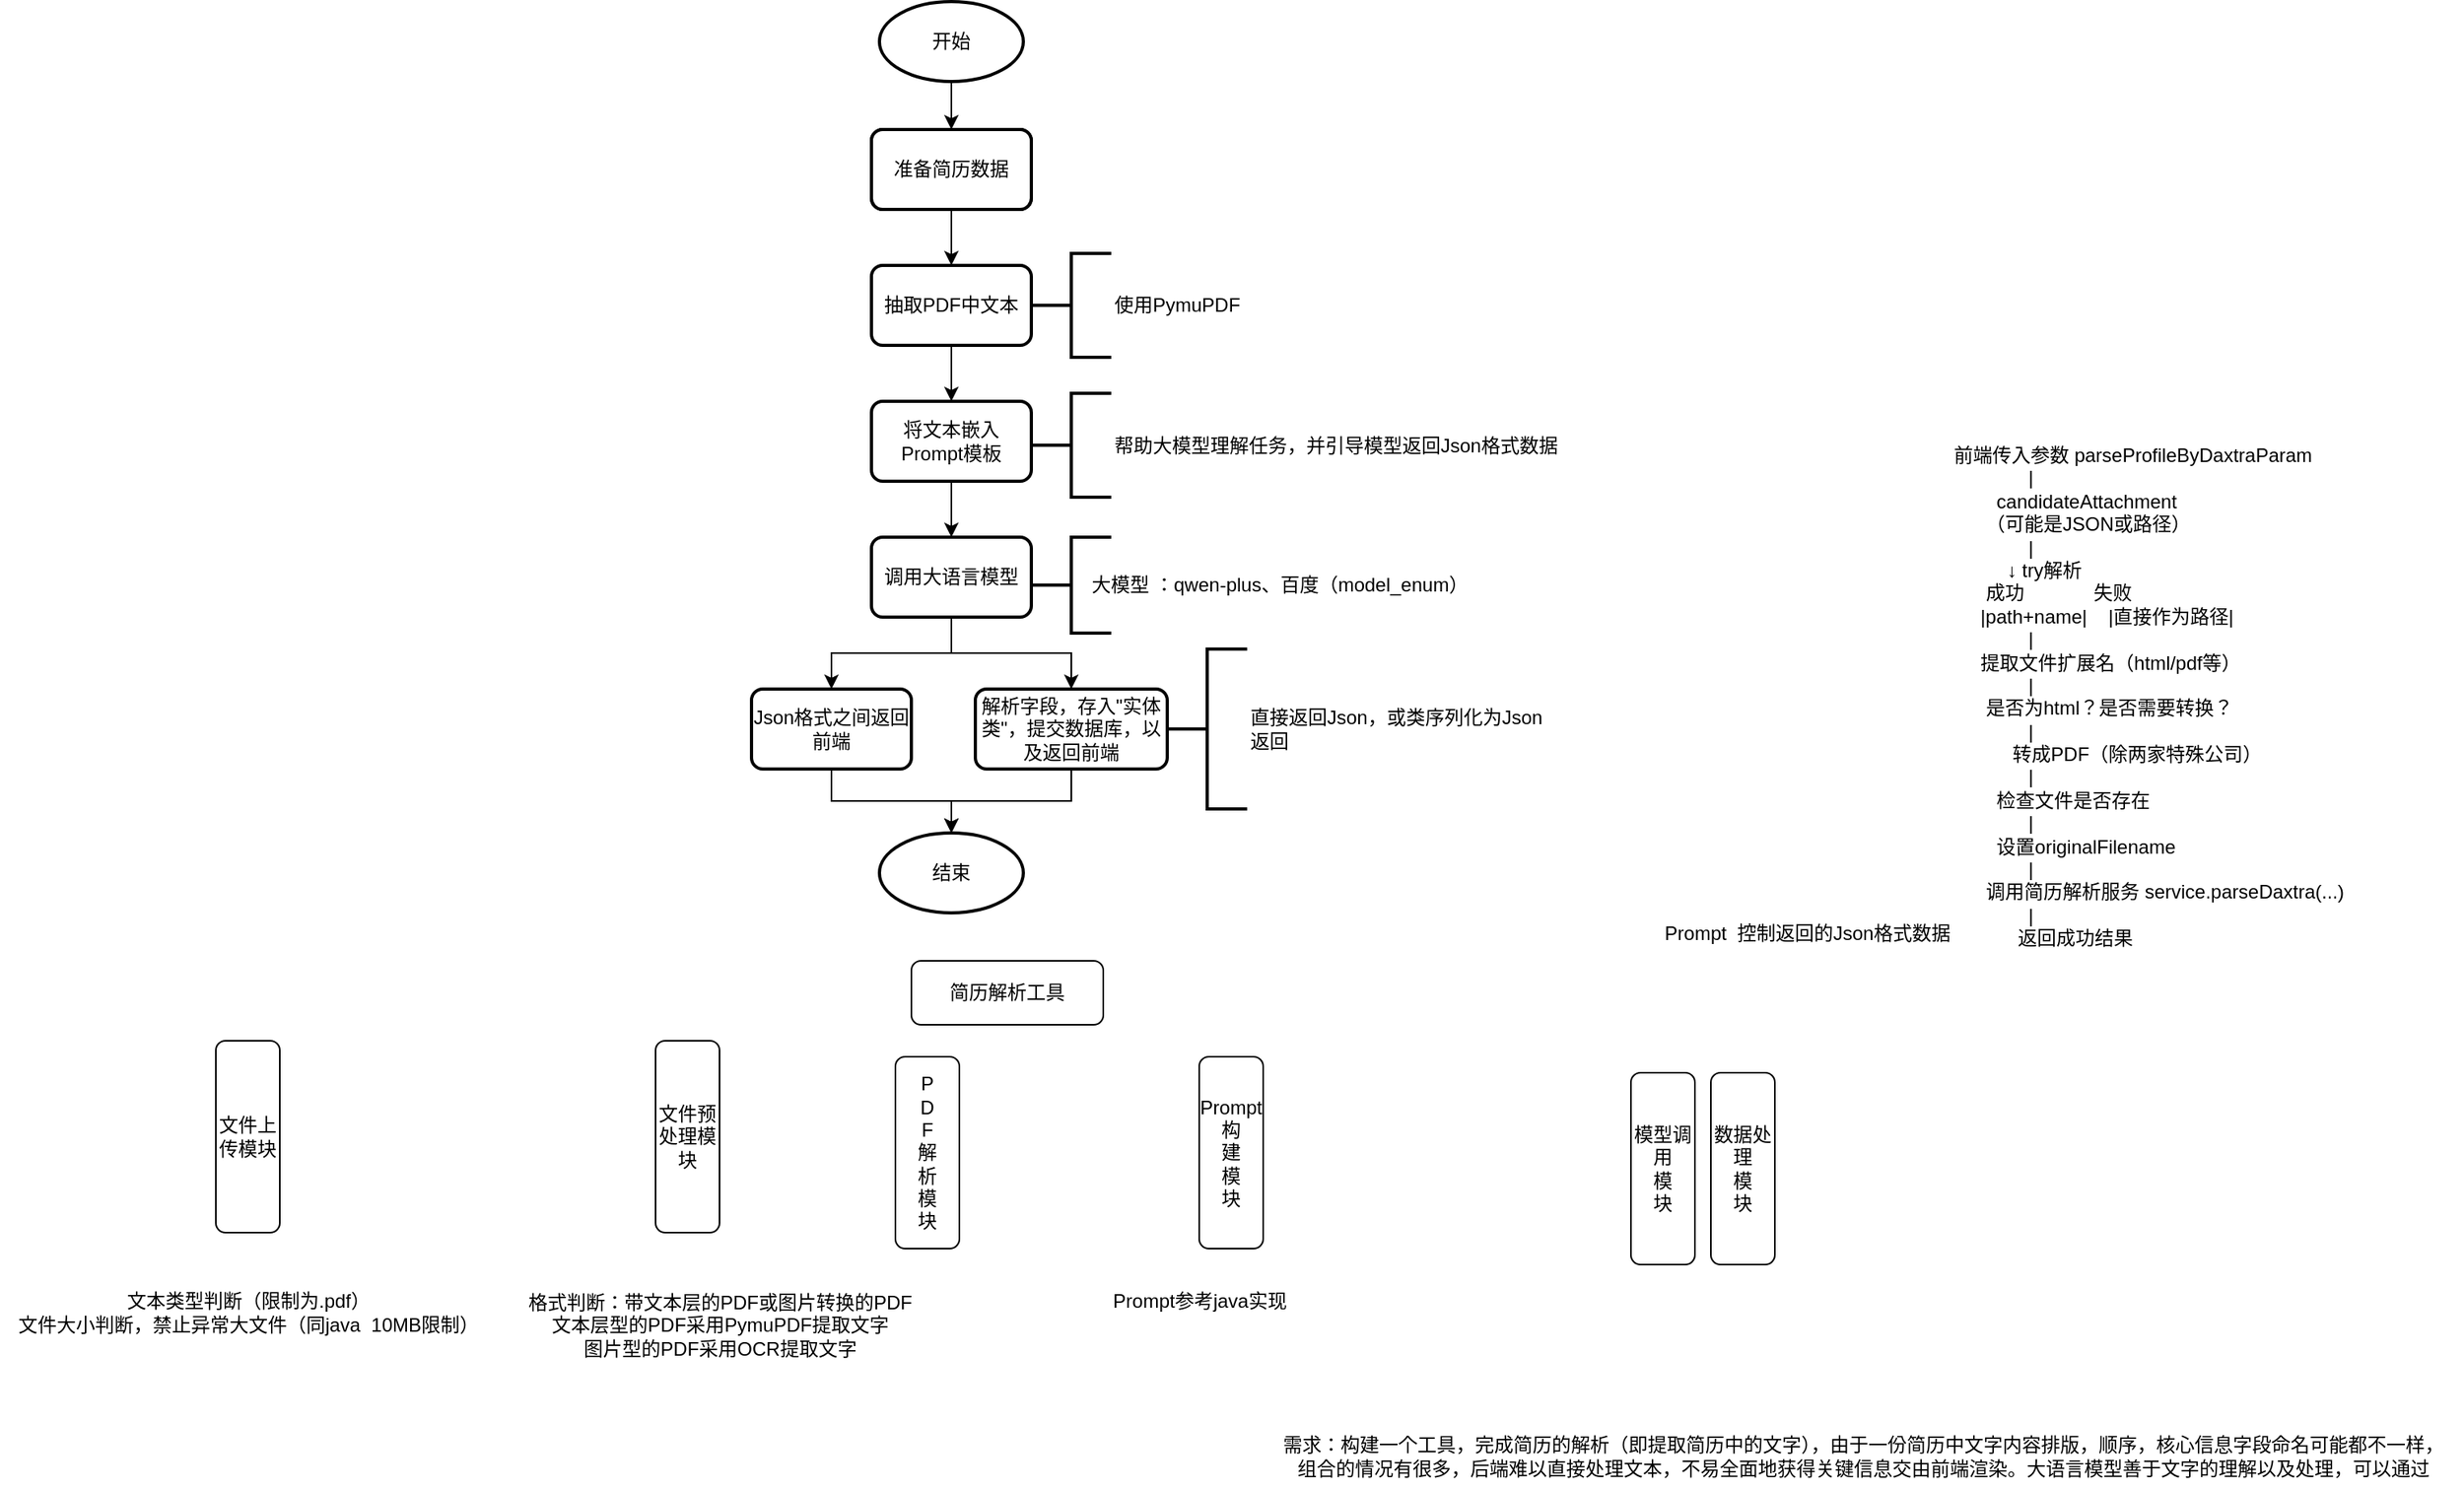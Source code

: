 <mxfile version="27.0.6">
  <diagram name="第 1 页" id="RAnofV5TpTS3j_4g2dHu">
    <mxGraphModel dx="1562" dy="492" grid="1" gridSize="10" guides="1" tooltips="1" connect="1" arrows="1" fold="1" page="1" pageScale="1" pageWidth="827" pageHeight="1169" math="0" shadow="0">
      <root>
        <mxCell id="0" />
        <mxCell id="1" parent="0" />
        <mxCell id="Fmd-8I5noo5baAwEKWVO-14" style="edgeStyle=orthogonalEdgeStyle;rounded=0;orthogonalLoop=1;jettySize=auto;html=1;exitX=0.5;exitY=1;exitDx=0;exitDy=0;exitPerimeter=0;entryX=0.5;entryY=0;entryDx=0;entryDy=0;" parent="1" source="Fmd-8I5noo5baAwEKWVO-1" target="Fmd-8I5noo5baAwEKWVO-2" edge="1">
          <mxGeometry relative="1" as="geometry" />
        </mxCell>
        <mxCell id="Fmd-8I5noo5baAwEKWVO-1" value="开始" style="strokeWidth=2;html=1;shape=mxgraph.flowchart.start_1;whiteSpace=wrap;" parent="1" vertex="1">
          <mxGeometry x="170" y="40" width="90" height="50" as="geometry" />
        </mxCell>
        <mxCell id="Fmd-8I5noo5baAwEKWVO-15" style="edgeStyle=orthogonalEdgeStyle;rounded=0;orthogonalLoop=1;jettySize=auto;html=1;exitX=0.5;exitY=1;exitDx=0;exitDy=0;entryX=0.5;entryY=0;entryDx=0;entryDy=0;" parent="1" source="Fmd-8I5noo5baAwEKWVO-2" target="Fmd-8I5noo5baAwEKWVO-8" edge="1">
          <mxGeometry relative="1" as="geometry" />
        </mxCell>
        <mxCell id="Fmd-8I5noo5baAwEKWVO-2" value="准备简历数据" style="rounded=1;whiteSpace=wrap;html=1;absoluteArcSize=1;arcSize=14;strokeWidth=2;" parent="1" vertex="1">
          <mxGeometry x="165" y="120" width="100" height="50" as="geometry" />
        </mxCell>
        <mxCell id="Fmd-8I5noo5baAwEKWVO-4" value="大模型 ：qwen-plus、百度（model_enum）" style="text;html=1;align=center;verticalAlign=middle;resizable=0;points=[];autosize=1;strokeColor=none;fillColor=none;" parent="1" vertex="1">
          <mxGeometry x="290" y="390" width="260" height="30" as="geometry" />
        </mxCell>
        <mxCell id="Fmd-8I5noo5baAwEKWVO-5" value="Prompt&amp;nbsp; 控制返回的Json格式数据&lt;div&gt;&lt;br&gt;&lt;/div&gt;" style="text;html=1;align=center;verticalAlign=middle;resizable=0;points=[];autosize=1;strokeColor=none;fillColor=none;" parent="1" vertex="1">
          <mxGeometry x="650" y="610" width="200" height="40" as="geometry" />
        </mxCell>
        <mxCell id="Fmd-8I5noo5baAwEKWVO-17" style="edgeStyle=orthogonalEdgeStyle;rounded=0;orthogonalLoop=1;jettySize=auto;html=1;exitX=0.5;exitY=1;exitDx=0;exitDy=0;entryX=0.5;entryY=0;entryDx=0;entryDy=0;" parent="1" source="Fmd-8I5noo5baAwEKWVO-8" target="Fmd-8I5noo5baAwEKWVO-9" edge="1">
          <mxGeometry relative="1" as="geometry" />
        </mxCell>
        <mxCell id="Fmd-8I5noo5baAwEKWVO-8" value="抽取PDF中文本" style="rounded=1;whiteSpace=wrap;html=1;absoluteArcSize=1;arcSize=14;strokeWidth=2;" parent="1" vertex="1">
          <mxGeometry x="165" y="205" width="100" height="50" as="geometry" />
        </mxCell>
        <mxCell id="Fmd-8I5noo5baAwEKWVO-18" style="edgeStyle=orthogonalEdgeStyle;rounded=0;orthogonalLoop=1;jettySize=auto;html=1;exitX=0.5;exitY=1;exitDx=0;exitDy=0;entryX=0.5;entryY=0;entryDx=0;entryDy=0;" parent="1" source="Fmd-8I5noo5baAwEKWVO-9" target="Fmd-8I5noo5baAwEKWVO-10" edge="1">
          <mxGeometry relative="1" as="geometry" />
        </mxCell>
        <mxCell id="Fmd-8I5noo5baAwEKWVO-9" value="将文本嵌入Prompt模板" style="rounded=1;whiteSpace=wrap;html=1;absoluteArcSize=1;arcSize=14;strokeWidth=2;" parent="1" vertex="1">
          <mxGeometry x="165" y="290" width="100" height="50" as="geometry" />
        </mxCell>
        <mxCell id="Fmd-8I5noo5baAwEKWVO-21" style="edgeStyle=orthogonalEdgeStyle;rounded=0;orthogonalLoop=1;jettySize=auto;html=1;exitX=0.5;exitY=1;exitDx=0;exitDy=0;entryX=0.5;entryY=0;entryDx=0;entryDy=0;" parent="1" source="Fmd-8I5noo5baAwEKWVO-10" target="Fmd-8I5noo5baAwEKWVO-20" edge="1">
          <mxGeometry relative="1" as="geometry" />
        </mxCell>
        <mxCell id="Fmd-8I5noo5baAwEKWVO-24" style="edgeStyle=orthogonalEdgeStyle;rounded=0;orthogonalLoop=1;jettySize=auto;html=1;exitX=0.5;exitY=1;exitDx=0;exitDy=0;" parent="1" source="Fmd-8I5noo5baAwEKWVO-10" target="Fmd-8I5noo5baAwEKWVO-22" edge="1">
          <mxGeometry relative="1" as="geometry" />
        </mxCell>
        <mxCell id="Fmd-8I5noo5baAwEKWVO-10" value="调用大语言模型" style="rounded=1;whiteSpace=wrap;html=1;absoluteArcSize=1;arcSize=14;strokeWidth=2;" parent="1" vertex="1">
          <mxGeometry x="165" y="375" width="100" height="50" as="geometry" />
        </mxCell>
        <mxCell id="Fmd-8I5noo5baAwEKWVO-11" value="帮助大模型理解任务，并引导模型返回Json格式数据" style="strokeWidth=2;html=1;shape=mxgraph.flowchart.annotation_2;align=left;labelPosition=right;pointerEvents=1;" parent="1" vertex="1">
          <mxGeometry x="265" y="285" width="50" height="65" as="geometry" />
        </mxCell>
        <mxCell id="Fmd-8I5noo5baAwEKWVO-12" value="" style="strokeWidth=2;html=1;shape=mxgraph.flowchart.annotation_2;align=left;labelPosition=right;pointerEvents=1;" parent="1" vertex="1">
          <mxGeometry x="265" y="375" width="50" height="60" as="geometry" />
        </mxCell>
        <mxCell id="Fmd-8I5noo5baAwEKWVO-13" value="&lt;span style=&quot;text-align: center;&quot;&gt;使用PymuPDF&lt;/span&gt;" style="strokeWidth=2;html=1;shape=mxgraph.flowchart.annotation_2;align=left;labelPosition=right;pointerEvents=1;" parent="1" vertex="1">
          <mxGeometry x="265" y="197.5" width="50" height="65" as="geometry" />
        </mxCell>
        <mxCell id="Fmd-8I5noo5baAwEKWVO-19" value="准备简历数据" style="rounded=1;whiteSpace=wrap;html=1;absoluteArcSize=1;arcSize=14;strokeWidth=2;" parent="1" vertex="1">
          <mxGeometry x="165" y="120" width="100" height="50" as="geometry" />
        </mxCell>
        <mxCell id="W3__g1lPB0kGk18yHPJ4-13" style="edgeStyle=orthogonalEdgeStyle;rounded=0;orthogonalLoop=1;jettySize=auto;html=1;exitX=0.5;exitY=1;exitDx=0;exitDy=0;" edge="1" parent="1" source="Fmd-8I5noo5baAwEKWVO-20" target="W3__g1lPB0kGk18yHPJ4-12">
          <mxGeometry relative="1" as="geometry" />
        </mxCell>
        <mxCell id="Fmd-8I5noo5baAwEKWVO-20" value="Json格式之间返回前端" style="rounded=1;whiteSpace=wrap;html=1;absoluteArcSize=1;arcSize=14;strokeWidth=2;" parent="1" vertex="1">
          <mxGeometry x="90" y="470" width="100" height="50" as="geometry" />
        </mxCell>
        <mxCell id="W3__g1lPB0kGk18yHPJ4-14" style="edgeStyle=orthogonalEdgeStyle;rounded=0;orthogonalLoop=1;jettySize=auto;html=1;exitX=0.5;exitY=1;exitDx=0;exitDy=0;" edge="1" parent="1" source="Fmd-8I5noo5baAwEKWVO-22" target="W3__g1lPB0kGk18yHPJ4-12">
          <mxGeometry relative="1" as="geometry" />
        </mxCell>
        <mxCell id="Fmd-8I5noo5baAwEKWVO-22" value="解析字段，存入&quot;实体类&quot;，提交数据库，以及返回前端" style="rounded=1;whiteSpace=wrap;html=1;absoluteArcSize=1;arcSize=14;strokeWidth=2;" parent="1" vertex="1">
          <mxGeometry x="230" y="470" width="120" height="50" as="geometry" />
        </mxCell>
        <mxCell id="Fmd-8I5noo5baAwEKWVO-23" value="直接返回Json，或类序列化为Json&lt;div&gt;返回&lt;/div&gt;" style="strokeWidth=2;html=1;shape=mxgraph.flowchart.annotation_2;align=left;labelPosition=right;pointerEvents=1;" parent="1" vertex="1">
          <mxGeometry x="350" y="445" width="50" height="100" as="geometry" />
        </mxCell>
        <mxCell id="W3__g1lPB0kGk18yHPJ4-1" value="简历解析工具" style="rounded=1;whiteSpace=wrap;html=1;" vertex="1" parent="1">
          <mxGeometry x="190" y="640" width="120" height="40" as="geometry" />
        </mxCell>
        <mxCell id="W3__g1lPB0kGk18yHPJ4-2" value="文件预处理模块" style="rounded=1;whiteSpace=wrap;html=1;align=center;labelPosition=center;verticalLabelPosition=middle;verticalAlign=middle;" vertex="1" parent="1">
          <mxGeometry x="30" y="690" width="40" height="120" as="geometry" />
        </mxCell>
        <mxCell id="W3__g1lPB0kGk18yHPJ4-3" value="P&lt;div&gt;D&lt;/div&gt;&lt;div&gt;F&lt;/div&gt;&lt;div&gt;解&lt;/div&gt;&lt;div&gt;析&lt;/div&gt;&lt;div&gt;模&lt;/div&gt;&lt;div&gt;&lt;span style=&quot;background-color: transparent; color: light-dark(rgb(0, 0, 0), rgb(255, 255, 255));&quot;&gt;块&lt;/span&gt;&lt;/div&gt;" style="rounded=1;whiteSpace=wrap;html=1;align=center;labelPosition=center;verticalLabelPosition=middle;verticalAlign=middle;" vertex="1" parent="1">
          <mxGeometry x="180" y="700" width="40" height="120" as="geometry" />
        </mxCell>
        <mxCell id="W3__g1lPB0kGk18yHPJ4-4" value="Prompt构&lt;div&gt;建&lt;br&gt;&lt;div&gt;模&lt;/div&gt;&lt;div&gt;&lt;span style=&quot;background-color: transparent; color: light-dark(rgb(0, 0, 0), rgb(255, 255, 255));&quot;&gt;块&lt;/span&gt;&lt;/div&gt;&lt;/div&gt;" style="rounded=1;whiteSpace=wrap;html=1;align=center;labelPosition=center;verticalLabelPosition=middle;verticalAlign=middle;" vertex="1" parent="1">
          <mxGeometry x="370" y="700" width="40" height="120" as="geometry" />
        </mxCell>
        <mxCell id="W3__g1lPB0kGk18yHPJ4-5" value="模型调用&lt;div&gt;&lt;div&gt;模&lt;/div&gt;&lt;div&gt;&lt;span style=&quot;background-color: transparent; color: light-dark(rgb(0, 0, 0), rgb(255, 255, 255));&quot;&gt;块&lt;/span&gt;&lt;/div&gt;&lt;/div&gt;" style="rounded=1;whiteSpace=wrap;html=1;align=center;labelPosition=center;verticalLabelPosition=middle;verticalAlign=middle;" vertex="1" parent="1">
          <mxGeometry x="640" y="710" width="40" height="120" as="geometry" />
        </mxCell>
        <mxCell id="W3__g1lPB0kGk18yHPJ4-6" value="数据处理&lt;br&gt;&lt;div&gt;&lt;div&gt;模&lt;/div&gt;&lt;div&gt;&lt;span style=&quot;background-color: transparent; color: light-dark(rgb(0, 0, 0), rgb(255, 255, 255));&quot;&gt;块&lt;/span&gt;&lt;/div&gt;&lt;/div&gt;" style="rounded=1;whiteSpace=wrap;html=1;align=center;labelPosition=center;verticalLabelPosition=middle;verticalAlign=middle;" vertex="1" parent="1">
          <mxGeometry x="690" y="710" width="40" height="120" as="geometry" />
        </mxCell>
        <mxCell id="W3__g1lPB0kGk18yHPJ4-7" value="需求：构建一个工具，完成简历的解析（即提取简历中的文字），由于一份简历中文字内容排版，顺序，核心信息字段命名可能都不一样，&lt;div&gt;组合的情况有很多，后端难以直接处理文本，不易全面地获得关键信息交由前端渲染。大语言模型善于文字的理解以及处理，可以通过&lt;/div&gt;" style="text;html=1;align=center;verticalAlign=middle;resizable=0;points=[];autosize=1;strokeColor=none;fillColor=none;" vertex="1" parent="1">
          <mxGeometry x="410" y="930" width="750" height="40" as="geometry" />
        </mxCell>
        <mxCell id="W3__g1lPB0kGk18yHPJ4-8" value="文件上传模块" style="rounded=1;whiteSpace=wrap;html=1;align=center;labelPosition=center;verticalLabelPosition=middle;verticalAlign=middle;" vertex="1" parent="1">
          <mxGeometry x="-245" y="690" width="40" height="120" as="geometry" />
        </mxCell>
        <mxCell id="W3__g1lPB0kGk18yHPJ4-9" value="文本类型判断（限制为.pdf）&lt;br&gt;&lt;div&gt;文件大小判断，禁止异常大文件（同java&amp;nbsp;&amp;nbsp;&lt;span style=&quot;background-color: transparent; color: light-dark(rgb(0, 0, 0), rgb(255, 255, 255));&quot;&gt;10MB限制&lt;/span&gt;&lt;span style=&quot;background-color: transparent; color: light-dark(rgb(0, 0, 0), rgb(255, 255, 255));&quot;&gt;）&lt;/span&gt;&lt;/div&gt;" style="text;html=1;align=center;verticalAlign=middle;resizable=0;points=[];autosize=1;strokeColor=none;fillColor=none;" vertex="1" parent="1">
          <mxGeometry x="-380" y="840" width="310" height="40" as="geometry" />
        </mxCell>
        <mxCell id="W3__g1lPB0kGk18yHPJ4-10" value="&lt;div&gt;格式判断：带文本层的PDF或图片转换的PDF&lt;/div&gt;&lt;div&gt;文本层型的PDF采用PymuPDF提取文字&lt;/div&gt;图片型的PDF采用OCR提取文字&lt;div&gt;&lt;br&gt;&lt;/div&gt;" style="text;html=1;align=center;verticalAlign=middle;resizable=0;points=[];autosize=1;strokeColor=none;fillColor=none;" vertex="1" parent="1">
          <mxGeometry x="-60" y="840" width="260" height="70" as="geometry" />
        </mxCell>
        <mxCell id="W3__g1lPB0kGk18yHPJ4-11" value="Prompt参考java实现" style="text;html=1;align=center;verticalAlign=middle;resizable=0;points=[];autosize=1;strokeColor=none;fillColor=none;" vertex="1" parent="1">
          <mxGeometry x="305" y="838" width="130" height="30" as="geometry" />
        </mxCell>
        <mxCell id="W3__g1lPB0kGk18yHPJ4-12" value="结束" style="strokeWidth=2;html=1;shape=mxgraph.flowchart.start_1;whiteSpace=wrap;" vertex="1" parent="1">
          <mxGeometry x="170" y="560" width="90" height="50" as="geometry" />
        </mxCell>
        <mxCell id="W3__g1lPB0kGk18yHPJ4-15" value="前端传入参数 parseProfileByDaxtraParam&#xa;              |&#xa;        candidateAttachment&#xa;      （可能是JSON或路径）&#xa;              |&#xa;          ↓ try解析&#xa;      成功             失败&#xa;     |path+name|    |直接作为路径|&#xa;              |&#xa;     提取文件扩展名（html/pdf等）&#xa;              |&#xa;      是否为html？是否需要转换？&#xa;              |&#xa;           转成PDF（除两家特殊公司）&#xa;              |&#xa;        检查文件是否存在&#xa;              |&#xa;        设置originalFilename&#xa;              |&#xa;      调用简历解析服务 service.parseDaxtra(...)&#xa;              |&#xa;            返回成功结果" style="text;whiteSpace=wrap;" vertex="1" parent="1">
          <mxGeometry x="840" y="310" width="280" height="340" as="geometry" />
        </mxCell>
      </root>
    </mxGraphModel>
  </diagram>
</mxfile>
